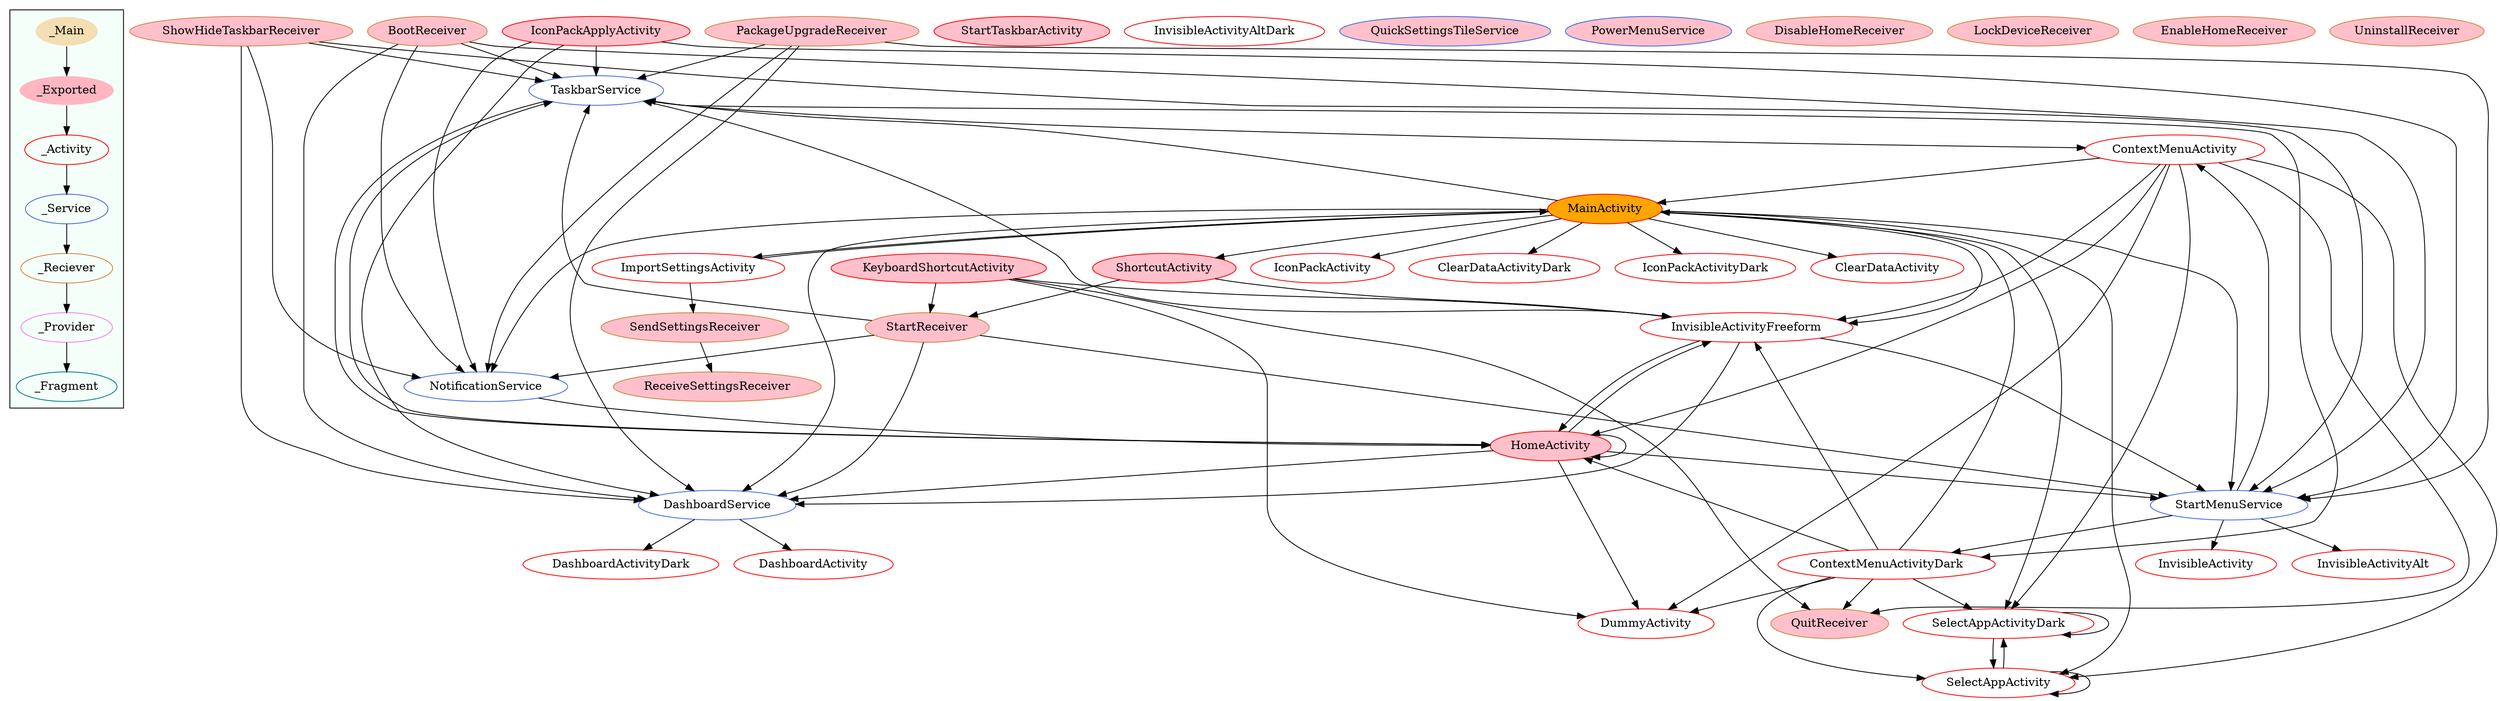 digraph G {
subgraph cluster_legend{ 
bgcolor=mintcream;
_Activity[color = red];
_Service[color = royalblue];
_Provider[color = violet];
_Reciever[color = peru];
_Fragment[color = teal];
_Main[style=filled, fillcolor=wheat, color = mintcream];
_Exported[style=filled, fillcolor=lightpink, color = mintcream];
_Main -> _Exported -> _Activity -> _Service -> _Reciever -> _Provider -> _Fragment; 
}
IconPackApplyActivity[style=filled, fillcolor=pink, color = red];
InvisibleActivityAlt[color = red];
SelectAppActivityDark[color = red];
ContextMenuActivity[color = red];
MainActivity[style=filled, fillcolor=orange, color = red];
InvisibleActivity[color = red];
StartTaskbarActivity[style=filled, fillcolor=pink, color = red];
SelectAppActivity[color = red];
DashboardActivity[color = red];
IconPackActivity[color = red];
DashboardActivityDark[color = red];
KeyboardShortcutActivity[style=filled, fillcolor=pink, color = red];
ClearDataActivityDark[color = red];
IconPackActivityDark[color = red];
ClearDataActivity[color = red];
ShortcutActivity[style=filled, fillcolor=pink, color = red];
InvisibleActivityFreeform[color = red];
DummyActivity[color = red];
InvisibleActivityAltDark[color = red];
ContextMenuActivityDark[color = red];
HomeActivity[style=filled, fillcolor=pink, color = red];
ImportSettingsActivity[color = red];
TaskbarService[color = royalblue];
DashboardService[color = royalblue];
StartMenuService[color = royalblue];
QuickSettingsTileService[style=filled, fillcolor=pink, color = royalblue];
NotificationService[color = royalblue];
PowerMenuService[style=filled, fillcolor=pink, color = royalblue];
DisableHomeReceiver[style=filled, fillcolor=pink, color = peru];
QuitReceiver[style=filled, fillcolor=pink, color = peru];
SendSettingsReceiver[style=filled, fillcolor=pink, color = peru];
PackageUpgradeReceiver[style=filled, fillcolor=pink, color = peru];
LockDeviceReceiver[style=filled, fillcolor=pink, color = peru];
ReceiveSettingsReceiver[style=filled, fillcolor=pink, color = peru];
StartReceiver[style=filled, fillcolor=pink, color = peru];
EnableHomeReceiver[style=filled, fillcolor=pink, color = peru];
ShowHideTaskbarReceiver[style=filled, fillcolor=pink, color = peru];
BootReceiver[style=filled, fillcolor=pink, color = peru];
UninstallReceiver[style=filled, fillcolor=pink, color = peru];
IconPackApplyActivity->DashboardService;
IconPackApplyActivity->NotificationService;
IconPackApplyActivity->TaskbarService;
IconPackApplyActivity->StartMenuService;
StartMenuService->InvisibleActivityAlt;
StartMenuService->InvisibleActivity;
StartMenuService->ContextMenuActivityDark;
StartMenuService->ContextMenuActivity;
SelectAppActivityDark->SelectAppActivity;
SelectAppActivityDark->SelectAppActivityDark;
SendSettingsReceiver->ReceiveSettingsReceiver;
PackageUpgradeReceiver->DashboardService;
PackageUpgradeReceiver->StartMenuService;
PackageUpgradeReceiver->NotificationService;
PackageUpgradeReceiver->TaskbarService;
ContextMenuActivity->HomeActivity;
ContextMenuActivity->InvisibleActivityFreeform;
ContextMenuActivity->MainActivity;
ContextMenuActivity->DummyActivity;
ContextMenuActivity->QuitReceiver;
ContextMenuActivity->SelectAppActivityDark;
ContextMenuActivity->SelectAppActivity;
MainActivity->InvisibleActivityFreeform;
MainActivity->ClearDataActivity;
MainActivity->DashboardService;
MainActivity->TaskbarService;
MainActivity->StartMenuService;
MainActivity->NotificationService;
MainActivity->ImportSettingsActivity;
MainActivity->ClearDataActivityDark;
MainActivity->ShortcutActivity;
MainActivity->SelectAppActivity;
MainActivity->IconPackActivity;
MainActivity->IconPackActivityDark;
MainActivity->SelectAppActivityDark;
NotificationService->HomeActivity;
StartReceiver->StartMenuService;
StartReceiver->DashboardService;
StartReceiver->NotificationService;
StartReceiver->TaskbarService;
ShowHideTaskbarReceiver->NotificationService;
ShowHideTaskbarReceiver->TaskbarService;
ShowHideTaskbarReceiver->StartMenuService;
ShowHideTaskbarReceiver->DashboardService;
BootReceiver->TaskbarService;
BootReceiver->NotificationService;
BootReceiver->StartMenuService;
BootReceiver->DashboardService;
SelectAppActivity->SelectAppActivityDark;
SelectAppActivity->SelectAppActivity;
TaskbarService->ContextMenuActivity;
TaskbarService->ContextMenuActivityDark;
TaskbarService->HomeActivity;
DashboardService->DashboardActivityDark;
DashboardService->DashboardActivity;
KeyboardShortcutActivity->StartReceiver;
KeyboardShortcutActivity->QuitReceiver;
KeyboardShortcutActivity->InvisibleActivityFreeform;
KeyboardShortcutActivity->DummyActivity;
ShortcutActivity->InvisibleActivityFreeform;
ShortcutActivity->StartReceiver;
InvisibleActivityFreeform->DashboardService;
InvisibleActivityFreeform->StartMenuService;
InvisibleActivityFreeform->TaskbarService;
InvisibleActivityFreeform->HomeActivity;
ContextMenuActivityDark->InvisibleActivityFreeform;
ContextMenuActivityDark->HomeActivity;
ContextMenuActivityDark->QuitReceiver;
ContextMenuActivityDark->SelectAppActivityDark;
ContextMenuActivityDark->MainActivity;
ContextMenuActivityDark->SelectAppActivity;
ContextMenuActivityDark->DummyActivity;
ImportSettingsActivity->MainActivity;
ImportSettingsActivity->SendSettingsReceiver;
HomeActivity->InvisibleActivityFreeform;
HomeActivity->StartMenuService;
HomeActivity->DashboardService;
HomeActivity->HomeActivity;
HomeActivity->DummyActivity;
HomeActivity->TaskbarService;
}
